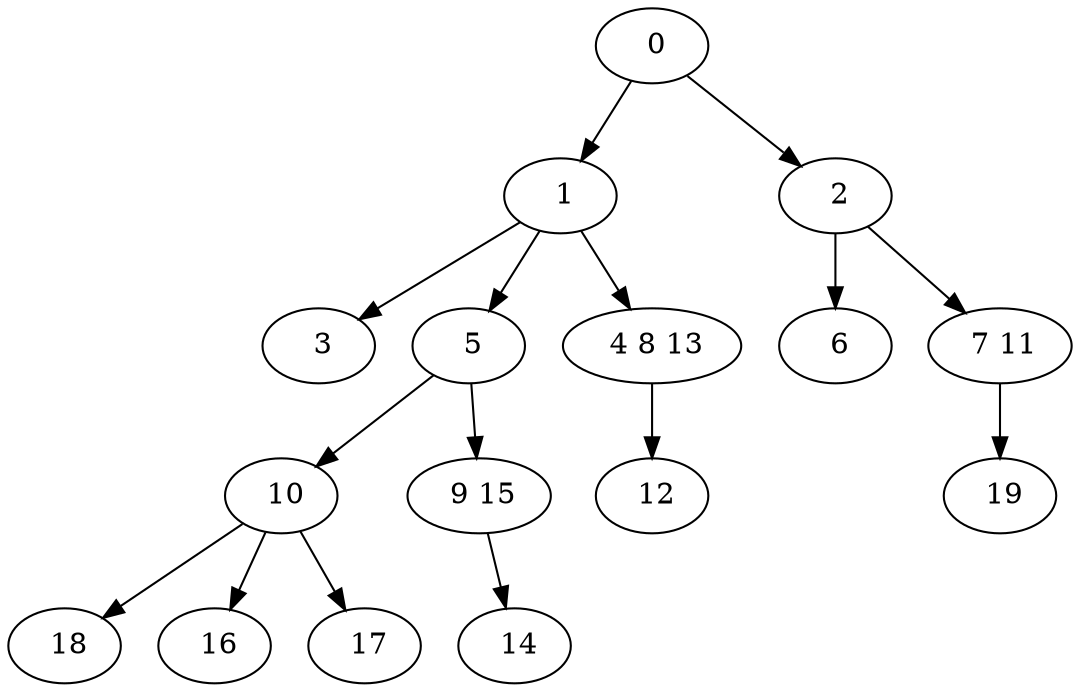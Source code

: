 digraph mytree {
" 0" -> " 1";
" 0" -> " 2";
" 1" -> " 3";
" 1" -> " 5";
" 1" -> " 4 8 13";
" 2" -> " 6";
" 2" -> " 7 11";
" 3";
" 5" -> " 10";
" 5" -> " 9 15";
" 4 8 13" -> " 12";
" 6";
" 7 11" -> " 19";
" 18";
" 10" -> " 18";
" 10" -> " 16";
" 10" -> " 17";
" 9 15" -> " 14";
" 19";
" 16";
" 17";
" 14";
" 12";
}
